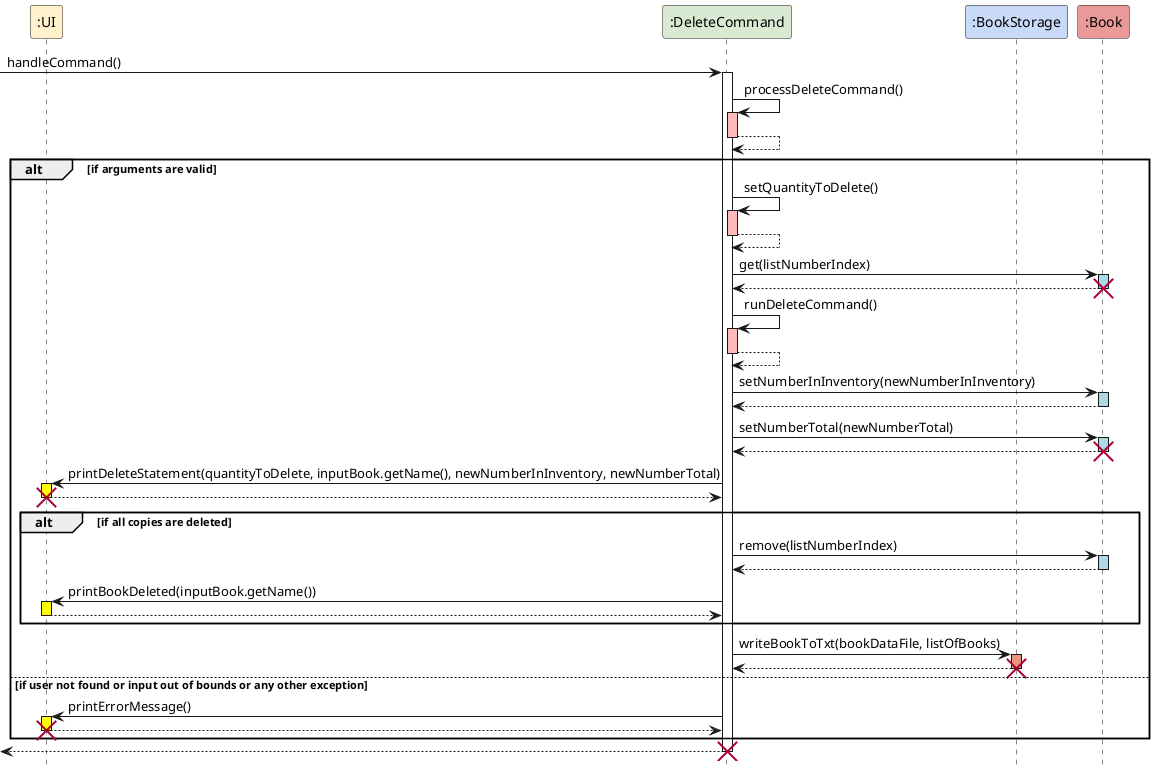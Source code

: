 @startuml
' Define colors using preprocessor directives
!define UI_COLOR #FFF2CC
!define DELETE_COLOR #D9EAD3
!define STORAGE_COLOR #C9DAF8
!define BOOK_COLOR #EA9999

hide footbox

' Define participants with colors
participant ":UI" as Ui UI_COLOR
participant ":DeleteCommand" as delCmd DELETE_COLOR
participant ":BookStorage" as bStorage STORAGE_COLOR
participant ":Book" as book BOOK_COLOR

' Sequence of interactions
[-> delCmd : handleCommand()
activate delCmd

delCmd -> delCmd : processDeleteCommand()
activate delCmd #FFBBBB
delCmd --> delCmd
deactivate delCmd

alt if arguments are valid
    delCmd -> delCmd : setQuantityToDelete()
    activate delCmd #FFBBBB
    delCmd --> delCmd
    deactivate delCmd

    delCmd -> book : get(listNumberIndex)
    activate book #ADD8E6
    book --> delCmd
    deactivate book
    destroy book

    delCmd -> delCmd : runDeleteCommand()
    activate delCmd #FFBBBB
    delCmd --> delCmd
    deactivate delCmd

    delCmd -> book : setNumberInInventory(newNumberInInventory)
    activate book #ADD8E6
    book --> delCmd
    deactivate book

    delCmd -> book : setNumberTotal(newNumberTotal)
    activate book #ADD8E6
    book --> delCmd
    deactivate book
    destroy book

    delCmd -> Ui : printDeleteStatement(quantityToDelete, inputBook.getName(), newNumberInInventory, newNumberTotal)
    activate Ui #Yellow
    Ui --> delCmd
    deactivate Ui
    destroy Ui

    alt if all copies are deleted
        delCmd -> book : remove(listNumberIndex)
        activate book #ADD8E6
        book --> delCmd
        deactivate book

        delCmd -> Ui : printBookDeleted(inputBook.getName())
        activate Ui #Yellow
        Ui --> delCmd
        deactivate Ui
    end

    delCmd -> bStorage : writeBookToTxt(bookDataFile, listOfBooks)
    activate bStorage #DarkSalmon
    bStorage --> delCmd
    deactivate bStorage
    destroy bStorage
else if user not found or input out of bounds or any other exception
    delCmd -> Ui : printErrorMessage()
    activate Ui #Yellow
    Ui --> delCmd
    deactivate Ui
    destroy Ui
end

[<-- delCmd
deactivate delCmd
destroy delCmd

@enduml

